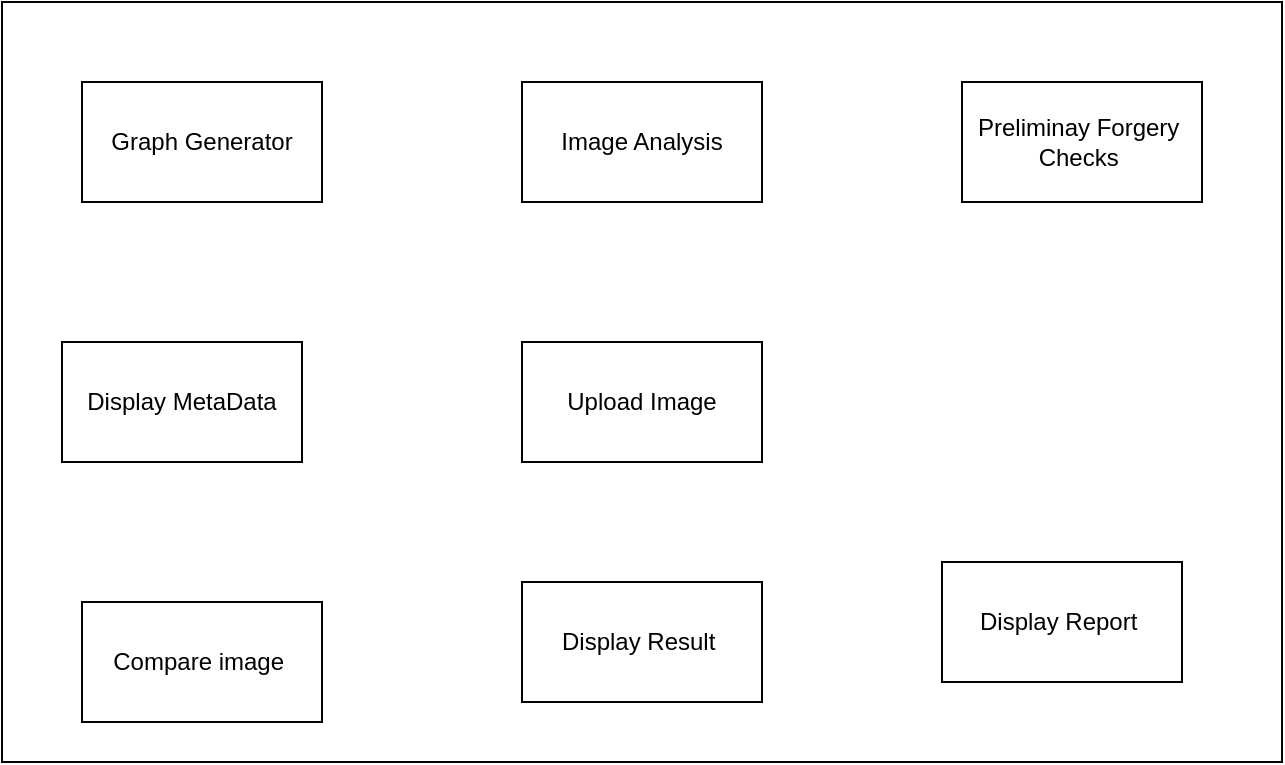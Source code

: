 <mxfile version="14.8.5" type="device"><diagram id="JeQIIm52RyZh-gMvkP0Y" name="Page-1"><mxGraphModel dx="825" dy="622" grid="1" gridSize="10" guides="1" tooltips="1" connect="1" arrows="1" fold="1" page="1" pageScale="1" pageWidth="850" pageHeight="1100" math="0" shadow="0"><root><mxCell id="0"/><mxCell id="1" parent="0"/><mxCell id="1x0FopoCsCKyQdzcL0CL-1" value="" style="rounded=0;whiteSpace=wrap;html=1;" parent="1" vertex="1"><mxGeometry x="80" y="40" width="640" height="380" as="geometry"/></mxCell><mxCell id="1x0FopoCsCKyQdzcL0CL-3" value="Compare image&amp;nbsp;" style="rounded=0;whiteSpace=wrap;html=1;" parent="1" vertex="1"><mxGeometry x="120" y="340" width="120" height="60" as="geometry"/></mxCell><mxCell id="1x0FopoCsCKyQdzcL0CL-4" value="Display MetaData" style="rounded=0;whiteSpace=wrap;html=1;" parent="1" vertex="1"><mxGeometry x="110" y="210" width="120" height="60" as="geometry"/></mxCell><mxCell id="1x0FopoCsCKyQdzcL0CL-5" value="Graph Generator" style="rounded=0;whiteSpace=wrap;html=1;" parent="1" vertex="1"><mxGeometry x="120" y="80" width="120" height="60" as="geometry"/></mxCell><mxCell id="1x0FopoCsCKyQdzcL0CL-6" value="Image Analysis" style="rounded=0;whiteSpace=wrap;html=1;" parent="1" vertex="1"><mxGeometry x="340" y="80" width="120" height="60" as="geometry"/></mxCell><mxCell id="1x0FopoCsCKyQdzcL0CL-7" value="Upload Image" style="rounded=0;whiteSpace=wrap;html=1;" parent="1" vertex="1"><mxGeometry x="340" y="210" width="120" height="60" as="geometry"/></mxCell><mxCell id="1x0FopoCsCKyQdzcL0CL-8" value="Display Result&amp;nbsp;" style="rounded=0;whiteSpace=wrap;html=1;" parent="1" vertex="1"><mxGeometry x="340" y="330" width="120" height="60" as="geometry"/></mxCell><mxCell id="1x0FopoCsCKyQdzcL0CL-9" value="Preliminay Forgery&amp;nbsp;&lt;br&gt;Checks&amp;nbsp;" style="rounded=0;whiteSpace=wrap;html=1;" parent="1" vertex="1"><mxGeometry x="560" y="80" width="120" height="60" as="geometry"/></mxCell><mxCell id="1x0FopoCsCKyQdzcL0CL-12" value="Display Report&amp;nbsp;" style="rounded=0;whiteSpace=wrap;html=1;" parent="1" vertex="1"><mxGeometry x="550" y="320" width="120" height="60" as="geometry"/></mxCell></root></mxGraphModel></diagram></mxfile>